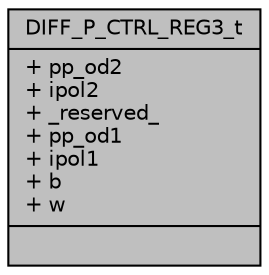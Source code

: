 digraph "DIFF_P_CTRL_REG3_t"
{
  edge [fontname="Helvetica",fontsize="10",labelfontname="Helvetica",labelfontsize="10"];
  node [fontname="Helvetica",fontsize="10",shape=record];
  Node1 [label="{DIFF_P_CTRL_REG3_t\n|+ pp_od2\l+ ipol2\l+ _reserved_\l+ pp_od1\l+ ipol1\l+ b\l+ w\l|}",height=0.2,width=0.4,color="black", fillcolor="grey75", style="filled", fontcolor="black"];
}
